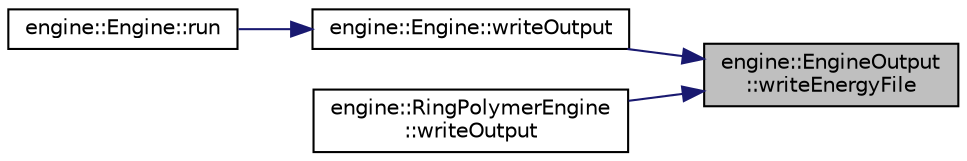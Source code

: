 digraph "engine::EngineOutput::writeEnergyFile"
{
 // LATEX_PDF_SIZE
  edge [fontname="Helvetica",fontsize="10",labelfontname="Helvetica",labelfontsize="10"];
  node [fontname="Helvetica",fontsize="10",shape=record];
  rankdir="RL";
  Node1 [label="engine::EngineOutput\l::writeEnergyFile",height=0.2,width=0.4,color="black", fillcolor="grey75", style="filled", fontcolor="black",tooltip="wrapper for energy file output function"];
  Node1 -> Node2 [dir="back",color="midnightblue",fontsize="10",style="solid",fontname="Helvetica"];
  Node2 [label="engine::Engine::writeOutput",height=0.2,width=0.4,color="black", fillcolor="white", style="filled",URL="$classengine_1_1Engine.html#aca10cf8cd99cfb9e20bdd989d93c35a0",tooltip="Writes output files."];
  Node2 -> Node3 [dir="back",color="midnightblue",fontsize="10",style="solid",fontname="Helvetica"];
  Node3 [label="engine::Engine::run",height=0.2,width=0.4,color="black", fillcolor="white", style="filled",URL="$classengine_1_1Engine.html#a1a210cf30d6bd330b3649439ecd6d6cc",tooltip="Run the simulation for numberOfSteps steps."];
  Node1 -> Node4 [dir="back",color="midnightblue",fontsize="10",style="solid",fontname="Helvetica"];
  Node4 [label="engine::RingPolymerEngine\l::writeOutput",height=0.2,width=0.4,color="black", fillcolor="white", style="filled",URL="$classengine_1_1RingPolymerEngine.html#a8b69f899f66ca71b950aede2cff07756",tooltip="writes the ring polymer output files."];
}
